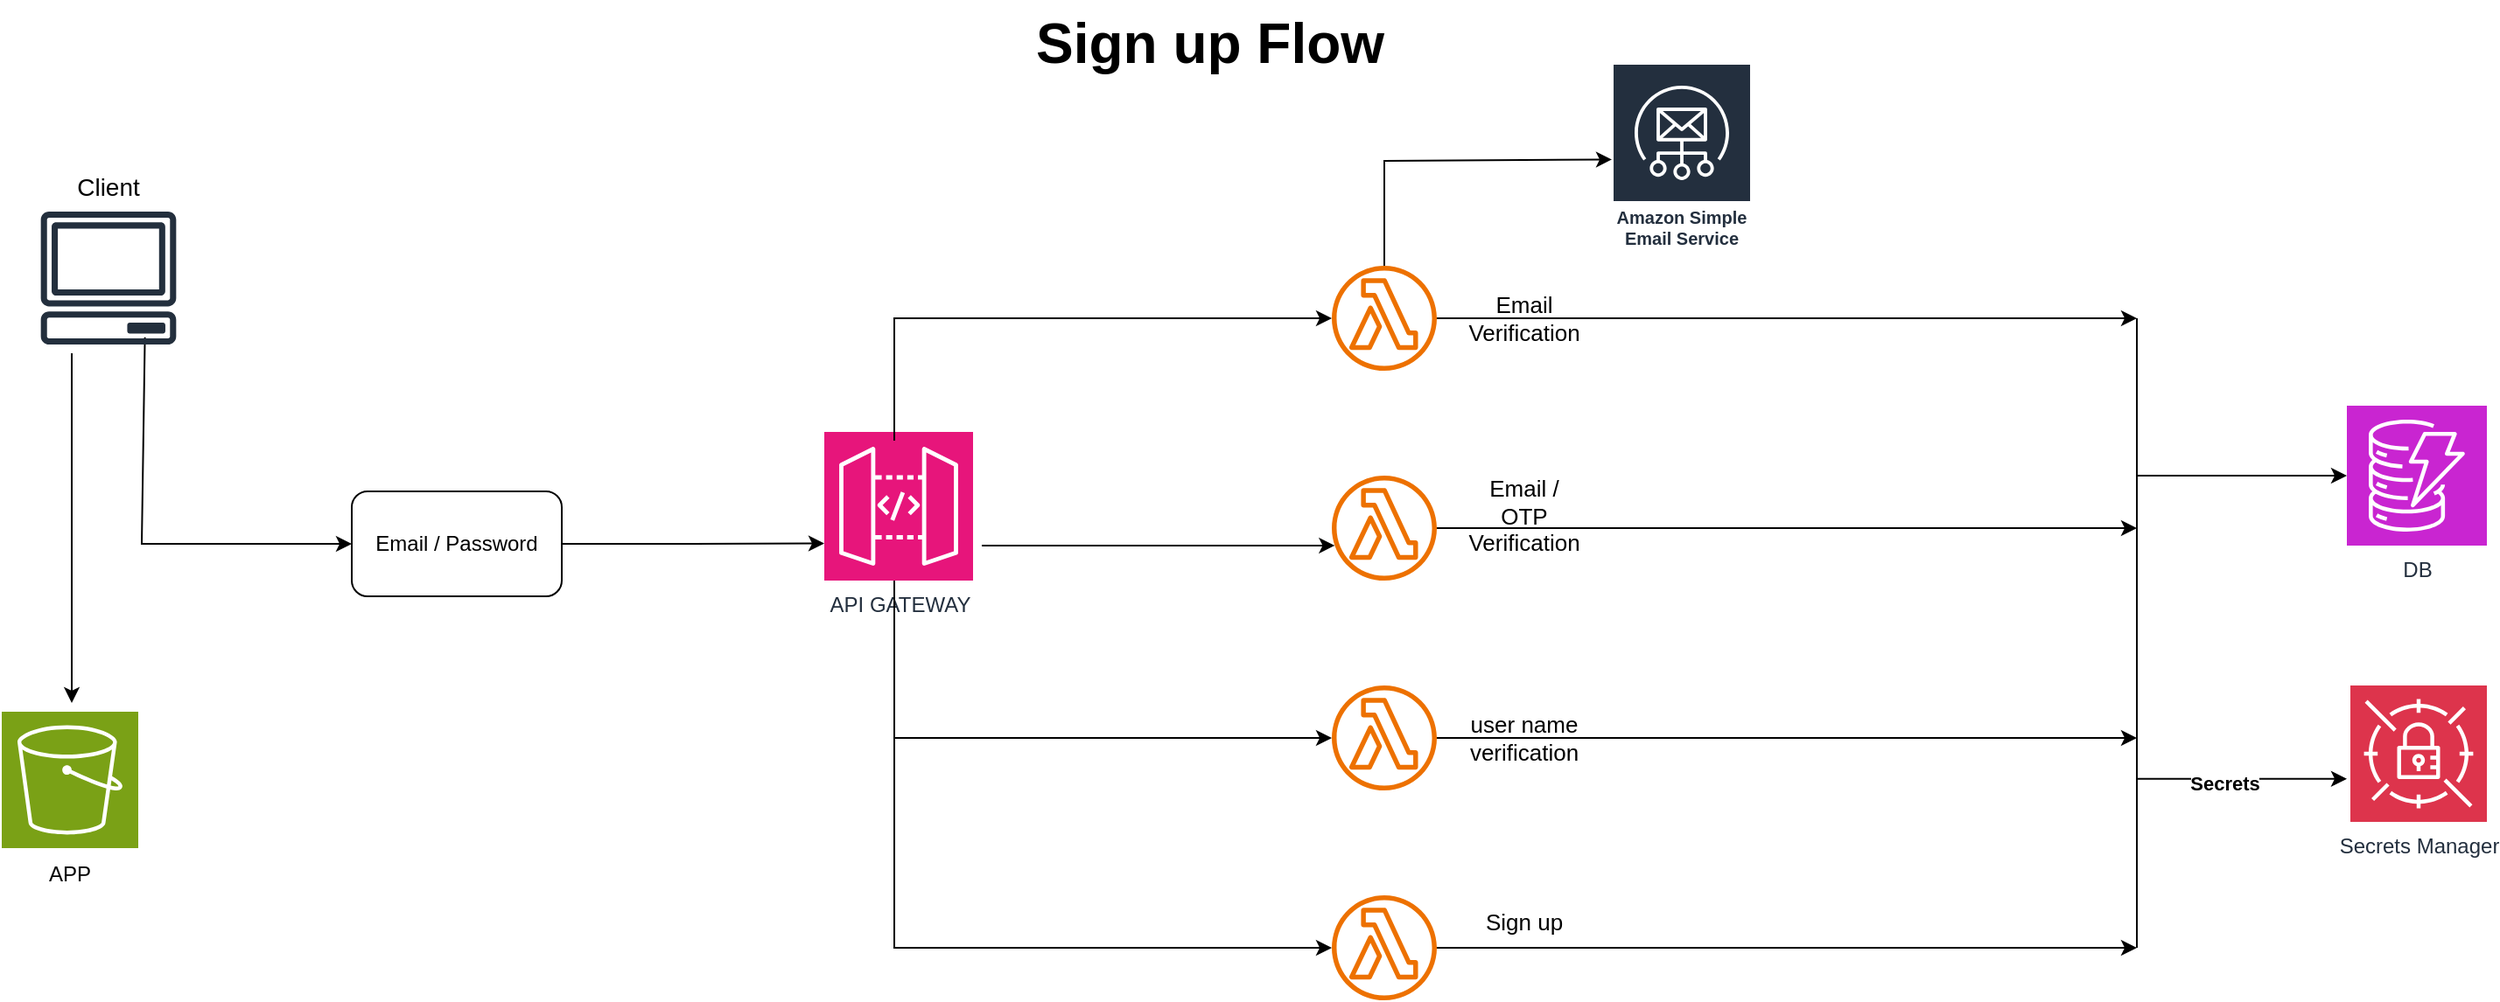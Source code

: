 <mxfile version="23.1.5" type="device">
  <diagram name="Page-1" id="vj-aX3OEKdZCapaSHSW7">
    <mxGraphModel dx="2537" dy="925" grid="1" gridSize="10" guides="1" tooltips="1" connect="1" arrows="1" fold="1" page="1" pageScale="1" pageWidth="850" pageHeight="1100" math="0" shadow="0">
      <root>
        <mxCell id="0" />
        <mxCell id="1" parent="0" />
        <mxCell id="piupa0PpMjbpXbgxNqik-6" value="Email / Password" style="rounded=1;whiteSpace=wrap;html=1;" parent="1" vertex="1">
          <mxGeometry x="-620" y="449" width="120" height="60" as="geometry" />
        </mxCell>
        <mxCell id="piupa0PpMjbpXbgxNqik-7" value="API GATEWAY" style="sketch=0;points=[[0,0,0],[0.25,0,0],[0.5,0,0],[0.75,0,0],[1,0,0],[0,1,0],[0.25,1,0],[0.5,1,0],[0.75,1,0],[1,1,0],[0,0.25,0],[0,0.5,0],[0,0.75,0],[1,0.25,0],[1,0.5,0],[1,0.75,0]];outlineConnect=0;fontColor=#232F3E;fillColor=#E7157B;strokeColor=#ffffff;dashed=0;verticalLabelPosition=bottom;verticalAlign=top;align=center;html=1;fontSize=12;fontStyle=0;aspect=fixed;shape=mxgraph.aws4.resourceIcon;resIcon=mxgraph.aws4.api_gateway;" parent="1" vertex="1">
          <mxGeometry x="-350" y="415" width="85" height="85" as="geometry" />
        </mxCell>
        <mxCell id="piupa0PpMjbpXbgxNqik-22" style="edgeStyle=orthogonalEdgeStyle;rounded=0;orthogonalLoop=1;jettySize=auto;html=1;exitX=1;exitY=0.5;exitDx=0;exitDy=0;entryX=0;entryY=0.75;entryDx=0;entryDy=0;entryPerimeter=0;" parent="1" source="piupa0PpMjbpXbgxNqik-6" target="piupa0PpMjbpXbgxNqik-7" edge="1">
          <mxGeometry relative="1" as="geometry" />
        </mxCell>
        <mxCell id="piupa0PpMjbpXbgxNqik-66" value="" style="endArrow=classic;html=1;rounded=0;entryX=0.5;entryY=0;entryDx=0;entryDy=0;" parent="1" edge="1">
          <mxGeometry width="50" height="50" relative="1" as="geometry">
            <mxPoint x="-780" y="370" as="sourcePoint" />
            <mxPoint x="-780" y="570" as="targetPoint" />
          </mxGeometry>
        </mxCell>
        <mxCell id="piupa0PpMjbpXbgxNqik-71" value="" style="endArrow=classic;html=1;rounded=0;entryX=0;entryY=0.5;entryDx=0;entryDy=0;exitX=0.769;exitY=0.946;exitDx=0;exitDy=0;exitPerimeter=0;" parent="1" target="piupa0PpMjbpXbgxNqik-6" edge="1" source="WxDecxYf9l_MywshOiuH-5">
          <mxGeometry width="50" height="50" relative="1" as="geometry">
            <mxPoint x="-740" y="380" as="sourcePoint" />
            <mxPoint x="-690" y="330" as="targetPoint" />
            <Array as="points">
              <mxPoint x="-740" y="479" />
            </Array>
          </mxGeometry>
        </mxCell>
        <mxCell id="3ecNAM6_Q_U1S4VKsc-8-4" value="&lt;font style=&quot;font-size: 32px;&quot;&gt;&lt;b&gt;Sign up Flow&lt;/b&gt;&lt;/font&gt;" style="text;html=1;align=center;verticalAlign=middle;resizable=0;points=[];autosize=1;strokeColor=none;fillColor=none;" parent="1" vertex="1">
          <mxGeometry x="-240" y="168" width="220" height="50" as="geometry" />
        </mxCell>
        <mxCell id="huBdwDgYe3-0XnvhPK7A-2" value="Amazon Simple Email Service" style="sketch=0;outlineConnect=0;fontColor=#232F3E;gradientColor=none;strokeColor=#ffffff;fillColor=#232F3E;dashed=0;verticalLabelPosition=middle;verticalAlign=bottom;align=center;html=1;whiteSpace=wrap;fontSize=10;fontStyle=1;spacing=3;shape=mxgraph.aws4.productIcon;prIcon=mxgraph.aws4.simple_email_service;" parent="1" vertex="1">
          <mxGeometry x="100" y="204" width="80" height="110" as="geometry" />
        </mxCell>
        <mxCell id="QF4mtHIM3YISxfC34R6q-1" value="DB" style="sketch=0;points=[[0,0,0],[0.25,0,0],[0.5,0,0],[0.75,0,0],[1,0,0],[0,1,0],[0.25,1,0],[0.5,1,0],[0.75,1,0],[1,1,0],[0,0.25,0],[0,0.5,0],[0,0.75,0],[1,0.25,0],[1,0.5,0],[1,0.75,0]];outlineConnect=0;fontColor=#232F3E;fillColor=#C925D1;strokeColor=#ffffff;dashed=0;verticalLabelPosition=bottom;verticalAlign=top;align=center;html=1;fontSize=12;fontStyle=0;aspect=fixed;shape=mxgraph.aws4.resourceIcon;resIcon=mxgraph.aws4.dynamodb;noLabel=0;" parent="1" vertex="1">
          <mxGeometry x="520" y="400" width="80" height="80" as="geometry" />
        </mxCell>
        <mxCell id="QF4mtHIM3YISxfC34R6q-3" value="" style="sketch=0;outlineConnect=0;fontColor=#232F3E;gradientColor=none;fillColor=#ED7100;strokeColor=none;dashed=0;verticalLabelPosition=bottom;verticalAlign=top;align=center;html=1;fontSize=12;fontStyle=0;aspect=fixed;pointerEvents=1;shape=mxgraph.aws4.lambda_function;" parent="1" vertex="1">
          <mxGeometry x="-60" y="320" width="60" height="60" as="geometry" />
        </mxCell>
        <mxCell id="QF4mtHIM3YISxfC34R6q-5" value="" style="endArrow=classic;html=1;rounded=0;" parent="1" target="QF4mtHIM3YISxfC34R6q-3" edge="1">
          <mxGeometry width="50" height="50" relative="1" as="geometry">
            <mxPoint x="-310" y="420" as="sourcePoint" />
            <mxPoint x="-260" y="370" as="targetPoint" />
            <Array as="points">
              <mxPoint x="-310" y="350" />
            </Array>
          </mxGeometry>
        </mxCell>
        <mxCell id="QF4mtHIM3YISxfC34R6q-6" value="" style="endArrow=classic;html=1;rounded=0;" parent="1" target="huBdwDgYe3-0XnvhPK7A-2" edge="1">
          <mxGeometry width="50" height="50" relative="1" as="geometry">
            <mxPoint x="-30" y="320" as="sourcePoint" />
            <mxPoint x="20" y="270" as="targetPoint" />
            <Array as="points">
              <mxPoint x="-30" y="260" />
            </Array>
          </mxGeometry>
        </mxCell>
        <mxCell id="QF4mtHIM3YISxfC34R6q-7" value="&lt;font style=&quot;font-size: 13px;&quot;&gt;Email Verification&lt;/font&gt;" style="text;html=1;align=center;verticalAlign=middle;whiteSpace=wrap;rounded=0;" parent="1" vertex="1">
          <mxGeometry x="20" y="335" width="60" height="30" as="geometry" />
        </mxCell>
        <mxCell id="QF4mtHIM3YISxfC34R6q-8" value="" style="sketch=0;outlineConnect=0;fontColor=#232F3E;gradientColor=none;fillColor=#ED7100;strokeColor=none;dashed=0;verticalLabelPosition=bottom;verticalAlign=top;align=center;html=1;fontSize=12;fontStyle=0;aspect=fixed;pointerEvents=1;shape=mxgraph.aws4.lambda_function;" parent="1" vertex="1">
          <mxGeometry x="-60" y="440" width="60" height="60" as="geometry" />
        </mxCell>
        <mxCell id="QF4mtHIM3YISxfC34R6q-9" value="" style="sketch=0;outlineConnect=0;fontColor=#232F3E;gradientColor=none;fillColor=#ED7100;strokeColor=none;dashed=0;verticalLabelPosition=bottom;verticalAlign=top;align=center;html=1;fontSize=12;fontStyle=0;aspect=fixed;pointerEvents=1;shape=mxgraph.aws4.lambda_function;" parent="1" vertex="1">
          <mxGeometry x="-60" y="560" width="60" height="60" as="geometry" />
        </mxCell>
        <mxCell id="QF4mtHIM3YISxfC34R6q-10" value="" style="sketch=0;outlineConnect=0;fontColor=#232F3E;gradientColor=none;fillColor=#ED7100;strokeColor=none;dashed=0;verticalLabelPosition=bottom;verticalAlign=top;align=center;html=1;fontSize=12;fontStyle=0;aspect=fixed;pointerEvents=1;shape=mxgraph.aws4.lambda_function;" parent="1" vertex="1">
          <mxGeometry x="-60" y="680" width="60" height="60" as="geometry" />
        </mxCell>
        <mxCell id="QF4mtHIM3YISxfC34R6q-11" value="&lt;font style=&quot;font-size: 13px;&quot;&gt;Email / OTP Verification&lt;/font&gt;" style="text;html=1;align=center;verticalAlign=middle;whiteSpace=wrap;rounded=0;" parent="1" vertex="1">
          <mxGeometry x="20" y="455" width="60" height="15" as="geometry" />
        </mxCell>
        <mxCell id="QF4mtHIM3YISxfC34R6q-12" value="&lt;font style=&quot;font-size: 13px;&quot;&gt;user name verification&lt;/font&gt;" style="text;html=1;align=center;verticalAlign=middle;whiteSpace=wrap;rounded=0;" parent="1" vertex="1">
          <mxGeometry x="20" y="575" width="60" height="30" as="geometry" />
        </mxCell>
        <mxCell id="QF4mtHIM3YISxfC34R6q-14" value="&lt;font style=&quot;font-size: 13px;&quot;&gt;Sign up&lt;/font&gt;" style="text;html=1;align=center;verticalAlign=middle;whiteSpace=wrap;rounded=0;" parent="1" vertex="1">
          <mxGeometry x="20" y="680" width="60" height="30" as="geometry" />
        </mxCell>
        <mxCell id="QF4mtHIM3YISxfC34R6q-15" value="" style="endArrow=none;html=1;rounded=0;" parent="1" edge="1">
          <mxGeometry width="50" height="50" relative="1" as="geometry">
            <mxPoint x="400" y="710" as="sourcePoint" />
            <mxPoint x="400" y="350" as="targetPoint" />
          </mxGeometry>
        </mxCell>
        <mxCell id="QF4mtHIM3YISxfC34R6q-22" value="" style="endArrow=classic;html=1;rounded=0;entryX=0.028;entryY=0.666;entryDx=0;entryDy=0;entryPerimeter=0;" parent="1" target="QF4mtHIM3YISxfC34R6q-8" edge="1">
          <mxGeometry width="50" height="50" relative="1" as="geometry">
            <mxPoint x="-260" y="480" as="sourcePoint" />
            <mxPoint x="-210" y="430" as="targetPoint" />
          </mxGeometry>
        </mxCell>
        <mxCell id="QF4mtHIM3YISxfC34R6q-25" value="" style="endArrow=classic;html=1;rounded=0;" parent="1" target="QF4mtHIM3YISxfC34R6q-9" edge="1">
          <mxGeometry width="50" height="50" relative="1" as="geometry">
            <mxPoint x="-310" y="500" as="sourcePoint" />
            <mxPoint x="-260" y="450" as="targetPoint" />
            <Array as="points">
              <mxPoint x="-310" y="590" />
            </Array>
          </mxGeometry>
        </mxCell>
        <mxCell id="QF4mtHIM3YISxfC34R6q-26" value="" style="endArrow=classic;html=1;rounded=0;" parent="1" target="QF4mtHIM3YISxfC34R6q-10" edge="1">
          <mxGeometry width="50" height="50" relative="1" as="geometry">
            <mxPoint x="-310" y="500" as="sourcePoint" />
            <mxPoint x="-260" y="450" as="targetPoint" />
            <Array as="points">
              <mxPoint x="-310" y="710" />
            </Array>
          </mxGeometry>
        </mxCell>
        <mxCell id="QF4mtHIM3YISxfC34R6q-27" value="" style="endArrow=classic;html=1;rounded=0;" parent="1" edge="1">
          <mxGeometry width="50" height="50" relative="1" as="geometry">
            <mxPoint y="350" as="sourcePoint" />
            <mxPoint x="400" y="350" as="targetPoint" />
          </mxGeometry>
        </mxCell>
        <mxCell id="QF4mtHIM3YISxfC34R6q-29" value="" style="endArrow=classic;html=1;rounded=0;" parent="1" edge="1">
          <mxGeometry width="50" height="50" relative="1" as="geometry">
            <mxPoint y="470" as="sourcePoint" />
            <mxPoint x="400" y="470" as="targetPoint" />
          </mxGeometry>
        </mxCell>
        <mxCell id="QF4mtHIM3YISxfC34R6q-30" value="" style="endArrow=classic;html=1;rounded=0;" parent="1" edge="1">
          <mxGeometry width="50" height="50" relative="1" as="geometry">
            <mxPoint y="590" as="sourcePoint" />
            <mxPoint x="400" y="590" as="targetPoint" />
          </mxGeometry>
        </mxCell>
        <mxCell id="QF4mtHIM3YISxfC34R6q-31" value="" style="endArrow=classic;html=1;rounded=0;" parent="1" edge="1">
          <mxGeometry width="50" height="50" relative="1" as="geometry">
            <mxPoint y="710" as="sourcePoint" />
            <mxPoint x="400" y="710" as="targetPoint" />
          </mxGeometry>
        </mxCell>
        <mxCell id="WxDecxYf9l_MywshOiuH-2" value="Secrets Manager" style="sketch=0;points=[[0,0,0],[0.25,0,0],[0.5,0,0],[0.75,0,0],[1,0,0],[0,1,0],[0.25,1,0],[0.5,1,0],[0.75,1,0],[1,1,0],[0,0.25,0],[0,0.5,0],[0,0.75,0],[1,0.25,0],[1,0.5,0],[1,0.75,0]];outlineConnect=0;fontColor=#232F3E;fillColor=#DD344C;strokeColor=#ffffff;dashed=0;verticalLabelPosition=bottom;verticalAlign=top;align=center;html=1;fontSize=12;fontStyle=0;aspect=fixed;shape=mxgraph.aws4.resourceIcon;resIcon=mxgraph.aws4.secrets_manager;" vertex="1" parent="1">
          <mxGeometry x="522" y="560" width="78" height="78" as="geometry" />
        </mxCell>
        <mxCell id="WxDecxYf9l_MywshOiuH-5" value="" style="sketch=0;outlineConnect=0;fontColor=#232F3E;gradientColor=none;fillColor=#232F3D;strokeColor=none;dashed=0;verticalLabelPosition=bottom;verticalAlign=top;align=center;html=1;fontSize=12;fontStyle=0;aspect=fixed;pointerEvents=1;shape=mxgraph.aws4.client;" vertex="1" parent="1">
          <mxGeometry x="-798" y="289" width="78" height="76" as="geometry" />
        </mxCell>
        <mxCell id="WxDecxYf9l_MywshOiuH-6" value="" style="sketch=0;points=[[0,0,0],[0.25,0,0],[0.5,0,0],[0.75,0,0],[1,0,0],[0,1,0],[0.25,1,0],[0.5,1,0],[0.75,1,0],[1,1,0],[0,0.25,0],[0,0.5,0],[0,0.75,0],[1,0.25,0],[1,0.5,0],[1,0.75,0]];outlineConnect=0;fontColor=#232F3E;fillColor=#7AA116;strokeColor=#ffffff;dashed=0;verticalLabelPosition=bottom;verticalAlign=top;align=center;html=1;fontSize=12;fontStyle=0;aspect=fixed;shape=mxgraph.aws4.resourceIcon;resIcon=mxgraph.aws4.s3;" vertex="1" parent="1">
          <mxGeometry x="-820" y="575" width="78" height="78" as="geometry" />
        </mxCell>
        <mxCell id="WxDecxYf9l_MywshOiuH-7" value="&lt;font style=&quot;font-size: 14px;&quot;&gt;Client&lt;/font&gt;" style="text;html=1;align=center;verticalAlign=middle;whiteSpace=wrap;rounded=0;" vertex="1" parent="1">
          <mxGeometry x="-789" y="260" width="60" height="30" as="geometry" />
        </mxCell>
        <mxCell id="WxDecxYf9l_MywshOiuH-8" value="APP" style="text;html=1;align=center;verticalAlign=middle;whiteSpace=wrap;rounded=0;" vertex="1" parent="1">
          <mxGeometry x="-811" y="653" width="60" height="30" as="geometry" />
        </mxCell>
        <mxCell id="WxDecxYf9l_MywshOiuH-9" value="" style="endArrow=classic;html=1;rounded=0;entryX=0;entryY=0.5;entryDx=0;entryDy=0;entryPerimeter=0;" edge="1" parent="1" target="QF4mtHIM3YISxfC34R6q-1">
          <mxGeometry width="50" height="50" relative="1" as="geometry">
            <mxPoint x="400" y="440" as="sourcePoint" />
            <mxPoint x="450" y="390" as="targetPoint" />
          </mxGeometry>
        </mxCell>
        <mxCell id="WxDecxYf9l_MywshOiuH-10" value="" style="endArrow=classic;html=1;rounded=0;" edge="1" parent="1">
          <mxGeometry width="50" height="50" relative="1" as="geometry">
            <mxPoint x="400" y="613.41" as="sourcePoint" />
            <mxPoint x="520" y="613.41" as="targetPoint" />
          </mxGeometry>
        </mxCell>
        <mxCell id="WxDecxYf9l_MywshOiuH-11" value="&lt;b&gt;Secrets&lt;/b&gt;" style="edgeLabel;html=1;align=center;verticalAlign=middle;resizable=0;points=[];" vertex="1" connectable="0" parent="WxDecxYf9l_MywshOiuH-10">
          <mxGeometry x="-0.146" y="-2" relative="1" as="geometry">
            <mxPoint x="-1" as="offset" />
          </mxGeometry>
        </mxCell>
      </root>
    </mxGraphModel>
  </diagram>
</mxfile>
